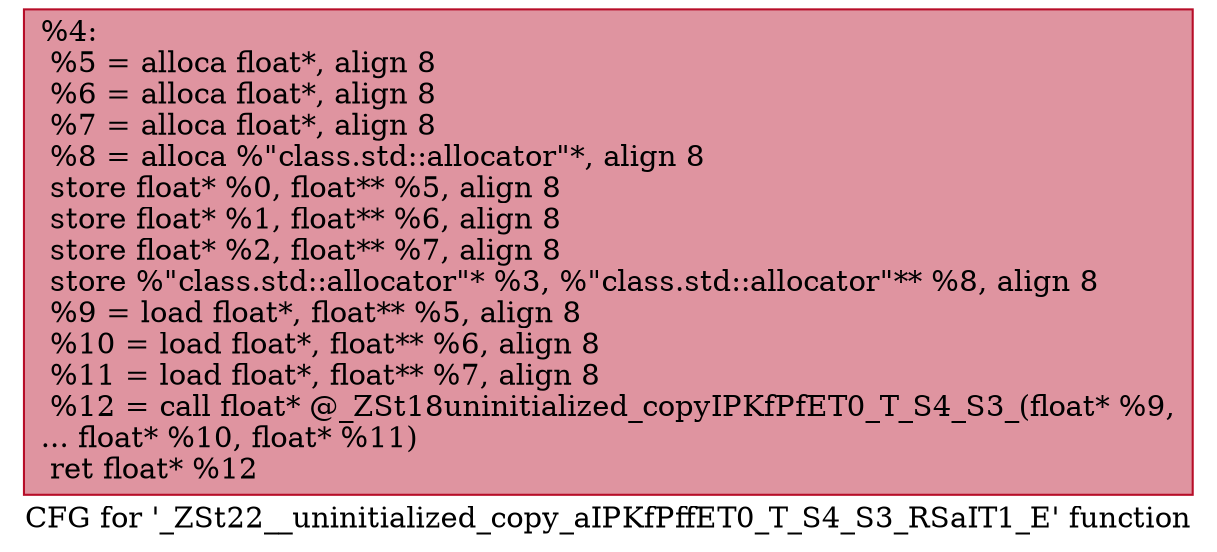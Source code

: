 digraph "CFG for '_ZSt22__uninitialized_copy_aIPKfPffET0_T_S4_S3_RSaIT1_E' function" {
	label="CFG for '_ZSt22__uninitialized_copy_aIPKfPffET0_T_S4_S3_RSaIT1_E' function";

	Node0x559363e25a60 [shape=record,color="#b70d28ff", style=filled, fillcolor="#b70d2870",label="{%4:\l  %5 = alloca float*, align 8\l  %6 = alloca float*, align 8\l  %7 = alloca float*, align 8\l  %8 = alloca %\"class.std::allocator\"*, align 8\l  store float* %0, float** %5, align 8\l  store float* %1, float** %6, align 8\l  store float* %2, float** %7, align 8\l  store %\"class.std::allocator\"* %3, %\"class.std::allocator\"** %8, align 8\l  %9 = load float*, float** %5, align 8\l  %10 = load float*, float** %6, align 8\l  %11 = load float*, float** %7, align 8\l  %12 = call float* @_ZSt18uninitialized_copyIPKfPfET0_T_S4_S3_(float* %9,\l... float* %10, float* %11)\l  ret float* %12\l}"];
}
